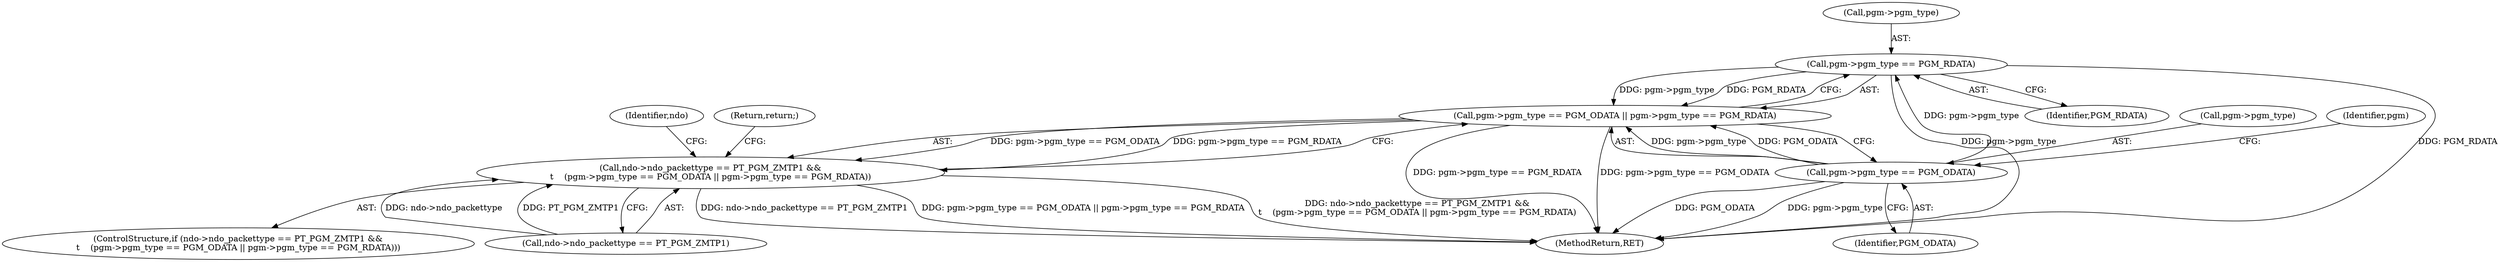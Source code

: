 digraph "0_tcpdump_da6f1a677bfa4476abaeaf9b1afe1c4390f51b41@pointer" {
"1001993" [label="(Call,pgm->pgm_type == PGM_RDATA)"];
"1001988" [label="(Call,pgm->pgm_type == PGM_ODATA)"];
"1001987" [label="(Call,pgm->pgm_type == PGM_ODATA || pgm->pgm_type == PGM_RDATA)"];
"1001981" [label="(Call,ndo->ndo_packettype == PT_PGM_ZMTP1 &&\n\t    (pgm->pgm_type == PGM_ODATA || pgm->pgm_type == PGM_RDATA))"];
"1001980" [label="(ControlStructure,if (ndo->ndo_packettype == PT_PGM_ZMTP1 &&\n\t    (pgm->pgm_type == PGM_ODATA || pgm->pgm_type == PGM_RDATA)))"];
"1002006" [label="(Return,return;)"];
"1001993" [label="(Call,pgm->pgm_type == PGM_RDATA)"];
"1001989" [label="(Call,pgm->pgm_type)"];
"1001992" [label="(Identifier,PGM_ODATA)"];
"1001995" [label="(Identifier,pgm)"];
"1001994" [label="(Call,pgm->pgm_type)"];
"1001981" [label="(Call,ndo->ndo_packettype == PT_PGM_ZMTP1 &&\n\t    (pgm->pgm_type == PGM_ODATA || pgm->pgm_type == PGM_RDATA))"];
"1001997" [label="(Identifier,PGM_RDATA)"];
"1001999" [label="(Identifier,ndo)"];
"1001987" [label="(Call,pgm->pgm_type == PGM_ODATA || pgm->pgm_type == PGM_RDATA)"];
"1001982" [label="(Call,ndo->ndo_packettype == PT_PGM_ZMTP1)"];
"1001988" [label="(Call,pgm->pgm_type == PGM_ODATA)"];
"1002020" [label="(MethodReturn,RET)"];
"1001993" -> "1001987"  [label="AST: "];
"1001993" -> "1001997"  [label="CFG: "];
"1001994" -> "1001993"  [label="AST: "];
"1001997" -> "1001993"  [label="AST: "];
"1001987" -> "1001993"  [label="CFG: "];
"1001993" -> "1002020"  [label="DDG: pgm->pgm_type"];
"1001993" -> "1002020"  [label="DDG: PGM_RDATA"];
"1001993" -> "1001987"  [label="DDG: pgm->pgm_type"];
"1001993" -> "1001987"  [label="DDG: PGM_RDATA"];
"1001988" -> "1001993"  [label="DDG: pgm->pgm_type"];
"1001988" -> "1001987"  [label="AST: "];
"1001988" -> "1001992"  [label="CFG: "];
"1001989" -> "1001988"  [label="AST: "];
"1001992" -> "1001988"  [label="AST: "];
"1001995" -> "1001988"  [label="CFG: "];
"1001987" -> "1001988"  [label="CFG: "];
"1001988" -> "1002020"  [label="DDG: PGM_ODATA"];
"1001988" -> "1002020"  [label="DDG: pgm->pgm_type"];
"1001988" -> "1001987"  [label="DDG: pgm->pgm_type"];
"1001988" -> "1001987"  [label="DDG: PGM_ODATA"];
"1001987" -> "1001981"  [label="AST: "];
"1001981" -> "1001987"  [label="CFG: "];
"1001987" -> "1002020"  [label="DDG: pgm->pgm_type == PGM_RDATA"];
"1001987" -> "1002020"  [label="DDG: pgm->pgm_type == PGM_ODATA"];
"1001987" -> "1001981"  [label="DDG: pgm->pgm_type == PGM_ODATA"];
"1001987" -> "1001981"  [label="DDG: pgm->pgm_type == PGM_RDATA"];
"1001981" -> "1001980"  [label="AST: "];
"1001981" -> "1001982"  [label="CFG: "];
"1001982" -> "1001981"  [label="AST: "];
"1001999" -> "1001981"  [label="CFG: "];
"1002006" -> "1001981"  [label="CFG: "];
"1001981" -> "1002020"  [label="DDG: ndo->ndo_packettype == PT_PGM_ZMTP1"];
"1001981" -> "1002020"  [label="DDG: pgm->pgm_type == PGM_ODATA || pgm->pgm_type == PGM_RDATA"];
"1001981" -> "1002020"  [label="DDG: ndo->ndo_packettype == PT_PGM_ZMTP1 &&\n\t    (pgm->pgm_type == PGM_ODATA || pgm->pgm_type == PGM_RDATA)"];
"1001982" -> "1001981"  [label="DDG: ndo->ndo_packettype"];
"1001982" -> "1001981"  [label="DDG: PT_PGM_ZMTP1"];
}
